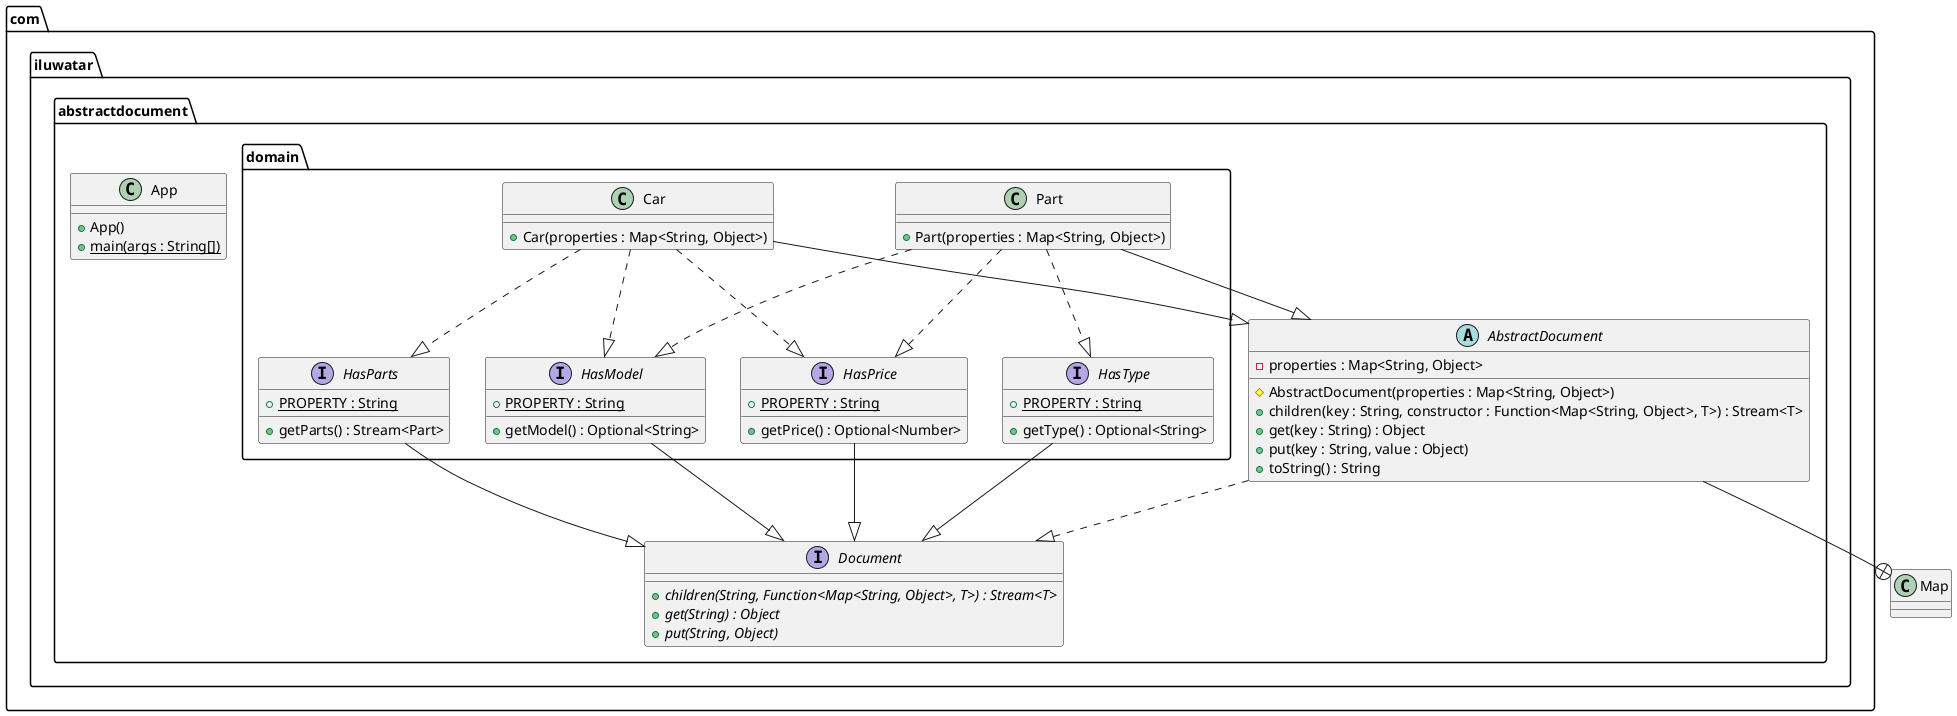 @startuml
package com.iluwatar.abstractdocument.domain {
  class Part {
    + Part(properties : Map<String, Object>)
  }
  class Car {
    + Car(properties : Map<String, Object>)
  }
  interface HasModel {
    + PROPERTY : String {static}
    + getModel() : Optional<String>
  }
  interface HasParts {
    + PROPERTY : String {static}
    + getParts() : Stream<Part>
  }
  interface HasType {
    + PROPERTY : String {static}
    + getType() : Optional<String>
  }
  interface HasPrice {
    + PROPERTY : String {static}
    + getPrice() : Optional<Number>
  }
}
package com.iluwatar.abstractdocument {
  interface Document {
    + children(String, Function<Map<String, Object>, T>) : Stream<T> {abstract}
    + get(String) : Object {abstract}
    + put(String, Object) {abstract}
  }
  abstract class AbstractDocument {
    - properties : Map<String, Object>
    # AbstractDocument(properties : Map<String, Object>)
    + children(key : String, constructor : Function<Map<String, Object>, T>) : Stream<T>
    + get(key : String) : Object
    + put(key : String, value : Object)
    + toString() : String
  }
  class App {
    + App()
    + main(args : String[]) {static}
  }
}
AbstractDocument --+ Map
Part ..|> HasType 
Part ..|> HasModel 
Part ..|> HasPrice 
Part --|> AbstractDocument 
Car ..|> HasModel 
Car ..|> HasPrice 
Car ..|> HasParts 
Car --|> AbstractDocument 
HasModel --|> Document 
HasParts --|> Document 
AbstractDocument ..|> Document 
HasType --|> Document 
HasPrice --|> Document 
@enduml
